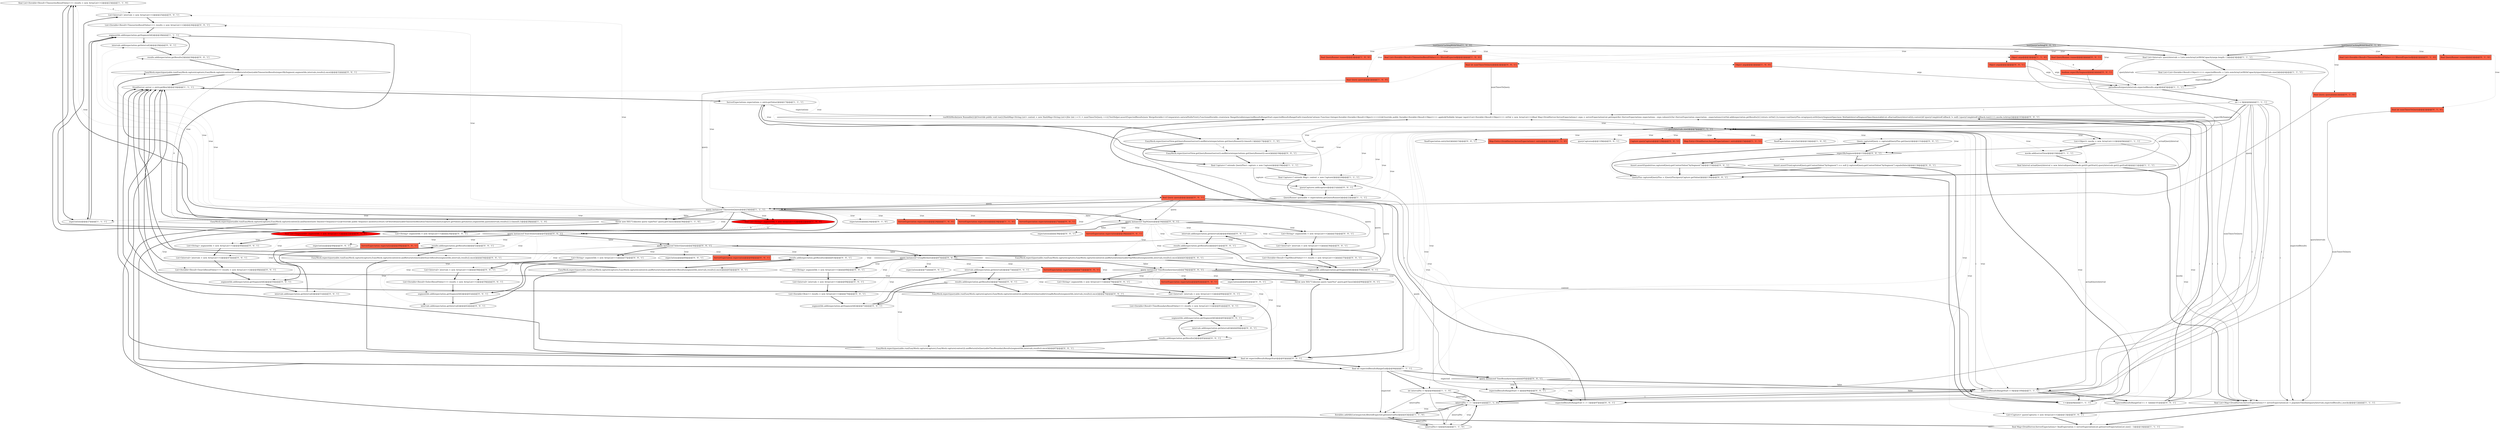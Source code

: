 digraph {
19 [style = filled, label = "final List<Iterable<Result<TimeseriesResultValue>>> results = new ArrayList<>()@@@23@@@['1', '1', '0']", fillcolor = white, shape = ellipse image = "AAA0AAABBB1BBB"];
26 [style = filled, label = "int i = 0@@@6@@@['1', '1', '1']", fillcolor = white, shape = ellipse image = "AAA0AAABBB1BBB"];
91 [style = filled, label = "segmentIds.add(expectation.getSegmentId())@@@83@@@['0', '0', '1']", fillcolor = white, shape = ellipse image = "AAA0AAABBB3BBB"];
45 [style = filled, label = "Map.Entry<DruidServer,ServerExpectations> entry@@@14@@@['0', '1', '0']", fillcolor = tomato, shape = box image = "AAA0AAABBB2BBB"];
39 [style = filled, label = "QueryRunner queryable = expectations.getQueryRunner()@@@22@@@['1', '1', '1']", fillcolor = white, shape = ellipse image = "AAA0AAABBB1BBB"];
74 [style = filled, label = "query instanceof SearchQuery@@@45@@@['0', '0', '1']", fillcolor = white, shape = diamond image = "AAA0AAABBB3BBB"];
104 [style = filled, label = "results.add(expectation.getResults())@@@63@@@['0', '0', '1']", fillcolor = white, shape = ellipse image = "AAA0AAABBB3BBB"];
88 [style = filled, label = "throw new ISE(\"Unknown query type(%s(\",query.getClass())@@@90@@@['0', '0', '1']", fillcolor = white, shape = ellipse image = "AAA0AAABBB3BBB"];
34 [style = filled, label = "DruidServer server = entry.getKey()@@@16@@@['1', '1', '1']", fillcolor = white, shape = ellipse image = "AAA0AAABBB1BBB"];
38 [style = filled, label = "i < queryIntervals.size()@@@7@@@['1', '1', '1']", fillcolor = lightgray, shape = diamond image = "AAA0AAABBB1BBB"];
117 [style = filled, label = "runWithMocks(new Runnable(){@Override public void run(){HashMap<String,List> context = new HashMap<String,List>()for (int i = 0 i < numTimesToQuery ++i){TestHelper.assertExpectedResults(new MergeIterable<>(Comparators.naturalNullsFirst(),FunctionalIterable.create(new RangeIterable(expectedResultsRangeStart,expectedResultsRangeEnd)).transformCat(new Function<Integer,Iterable<Iterable<Result<Object>>>>(){@Override public Iterable<Iterable<Result<Object>>> apply(@Nullable Integer input){List<Iterable<Result<Object>>> retVal = new ArrayList<>()final Map<DruidServer,ServerExpectations> exps = serverExpectationList.get(input)for (ServerExpectations expectations : exps.values()){for (ServerExpectation expectation : expectations){retVal.add(expectation.getResults())}}return retVal}})),runner.run(QueryPlus.wrap(query.withQuerySegmentSpec(new MultipleIntervalSegmentSpec(ImmutableList.of(actualQueryInterval)))),context))if (queryCompletedCallback != null) {queryCompletedCallback.run()}}}},mocks.toArray())@@@103@@@['0', '0', '1']", fillcolor = white, shape = ellipse image = "AAA0AAABBB3BBB"];
53 [style = filled, label = "queryCaptures@@@129@@@['0', '0', '1']", fillcolor = white, shape = ellipse image = "AAA0AAABBB3BBB"];
12 [style = filled, label = "final int expectedResultsRangeEnd@@@94@@@['1', '1', '1']", fillcolor = white, shape = ellipse image = "AAA0AAABBB1BBB"];
78 [style = filled, label = "intervals.add(expectation.getInterval())@@@73@@@['0', '0', '1']", fillcolor = white, shape = ellipse image = "AAA0AAABBB3BBB"];
56 [style = filled, label = "List<Iterable<Result<SelectResultValue>>> results = new ArrayList<>()@@@59@@@['0', '0', '1']", fillcolor = white, shape = ellipse image = "AAA0AAABBB3BBB"];
67 [style = filled, label = "ServerExpectation expectation@@@49@@@['0', '0', '1']", fillcolor = tomato, shape = box image = "AAA0AAABBB3BBB"];
83 [style = filled, label = "List<Capture> queryCaptures = new ArrayList<>()@@@13@@@['0', '0', '1']", fillcolor = white, shape = ellipse image = "AAA0AAABBB3BBB"];
113 [style = filled, label = "testQueryCaching['0', '0', '1']", fillcolor = lightgray, shape = diamond image = "AAA0AAABBB3BBB"];
3 [style = filled, label = "++i@@@8@@@['1', '1', '1']", fillcolor = white, shape = ellipse image = "AAA0AAABBB1BBB"];
16 [style = filled, label = "List<Object> mocks = new ArrayList<>()@@@9@@@['1', '1', '1']", fillcolor = white, shape = ellipse image = "AAA0AAABBB1BBB"];
6 [style = filled, label = "testQueryCachingWithFilter['1', '0', '0']", fillcolor = lightgray, shape = diamond image = "AAA0AAABBB1BBB"];
68 [style = filled, label = "List<Interval> intervals = new ArrayList<>()@@@80@@@['0', '0', '1']", fillcolor = white, shape = ellipse image = "AAA0AAABBB3BBB"];
31 [style = filled, label = "ServerExpectation expectation@@@24@@@['1', '1', '0']", fillcolor = tomato, shape = box image = "AAA0AAABBB1BBB"];
82 [style = filled, label = "query instanceof SelectQuery@@@56@@@['0', '0', '1']", fillcolor = white, shape = diamond image = "AAA0AAABBB3BBB"];
75 [style = filled, label = "results.add(expectation.getResults())@@@52@@@['0', '0', '1']", fillcolor = white, shape = ellipse image = "AAA0AAABBB3BBB"];
107 [style = filled, label = "intervals.add(expectation.getInterval())@@@40@@@['0', '0', '1']", fillcolor = white, shape = ellipse image = "AAA0AAABBB3BBB"];
72 [style = filled, label = "intervals.add(expectation.getInterval())@@@29@@@['0', '0', '1']", fillcolor = white, shape = ellipse image = "AAA0AAABBB3BBB"];
25 [style = filled, label = "Object args@@@2@@@['1', '0', '0']", fillcolor = tomato, shape = box image = "AAA0AAABBB1BBB"];
120 [style = filled, label = "List<Interval> intervals = new ArrayList<>()@@@58@@@['0', '0', '1']", fillcolor = white, shape = ellipse image = "AAA0AAABBB3BBB"];
125 [style = filled, label = "expectations@@@71@@@['0', '0', '1']", fillcolor = white, shape = ellipse image = "AAA0AAABBB3BBB"];
5 [style = filled, label = "final Capture<? extends QueryPlus> capture = new Capture()@@@19@@@['1', '1', '1']", fillcolor = white, shape = ellipse image = "AAA0AAABBB1BBB"];
4 [style = filled, label = "parseResults(queryIntervals,expectedResults,args)@@@5@@@['1', '1', '1']", fillcolor = white, shape = ellipse image = "AAA0AAABBB1BBB"];
81 [style = filled, label = "Query capturedQuery = capturedQueryPlus.getQuery()@@@131@@@['0', '0', '1']", fillcolor = white, shape = ellipse image = "AAA0AAABBB3BBB"];
0 [style = filled, label = "final QueryRunner runner@@@2@@@['1', '0', '0']", fillcolor = tomato, shape = box image = "AAA0AAABBB1BBB"];
118 [style = filled, label = "Capture queryCapture@@@129@@@['0', '0', '1']", fillcolor = tomato, shape = box image = "AAA0AAABBB3BBB"];
127 [style = filled, label = "query instanceof TopNQuery@@@34@@@['0', '0', '1']", fillcolor = white, shape = diamond image = "AAA0AAABBB3BBB"];
86 [style = filled, label = "ServerExpectation expectation@@@82@@@['0', '0', '1']", fillcolor = tomato, shape = box image = "AAA0AAABBB3BBB"];
23 [style = filled, label = "ServerExpectations expectations = entry.getValue()@@@17@@@['1', '1', '1']", fillcolor = white, shape = ellipse image = "AAA0AAABBB1BBB"];
123 [style = filled, label = "expectations@@@60@@@['0', '0', '1']", fillcolor = white, shape = ellipse image = "AAA0AAABBB3BBB"];
98 [style = filled, label = "ServerExpectation expectation@@@27@@@['0', '0', '1']", fillcolor = tomato, shape = box image = "AAA0AAABBB3BBB"];
77 [style = filled, label = "segmentIds.add(expectation.getSegmentId())@@@72@@@['0', '0', '1']", fillcolor = white, shape = ellipse image = "AAA0AAABBB3BBB"];
37 [style = filled, label = "expectedResultsRangeStart = 0@@@100@@@['1', '1', '1']", fillcolor = white, shape = ellipse image = "AAA0AAABBB1BBB"];
122 [style = filled, label = "List<String> segmentIds = new ArrayList<>()@@@79@@@['0', '0', '1']", fillcolor = white, shape = ellipse image = "AAA0AAABBB3BBB"];
46 [style = filled, label = "final List<Iterable<Result<TimeseriesResultValue>>> filteredExpected@@@2@@@['0', '1', '0']", fillcolor = tomato, shape = box image = "AAA0AAABBB2BBB"];
10 [style = filled, label = "final Capture<? extends Map> context = new Capture()@@@20@@@['1', '1', '1']", fillcolor = white, shape = ellipse image = "AAA0AAABBB1BBB"];
7 [style = filled, label = "Map.Entry<DruidServer,ServerExpectations> entry@@@15@@@['1', '1', '1']", fillcolor = tomato, shape = box image = "AAA0AAABBB1BBB"];
54 [style = filled, label = "final QueryRunner runner@@@2@@@['0', '0', '1']", fillcolor = tomato, shape = box image = "AAA0AAABBB3BBB"];
50 [style = filled, label = "expectedResultsRangeEnd = i + 1@@@97@@@['0', '0', '1']", fillcolor = white, shape = ellipse image = "AAA0AAABBB3BBB"];
116 [style = filled, label = "query instanceof TimeBoundaryQuery@@@95@@@['0', '0', '1']", fillcolor = white, shape = diamond image = "AAA0AAABBB3BBB"];
41 [style = filled, label = "testQueryCachingWithFilter['0', '1', '0']", fillcolor = lightgray, shape = diamond image = "AAA0AAABBB2BBB"];
42 [style = filled, label = "final Query query@@@2@@@['0', '1', '0']", fillcolor = tomato, shape = box image = "AAA0AAABBB2BBB"];
63 [style = filled, label = "List<String> segmentIds = new ArrayList<>()@@@24@@@['0', '0', '1']", fillcolor = white, shape = ellipse image = "AAA0AAABBB3BBB"];
70 [style = filled, label = "List<String> segmentIds = new ArrayList<>()@@@35@@@['0', '0', '1']", fillcolor = white, shape = ellipse image = "AAA0AAABBB3BBB"];
119 [style = filled, label = "expectedResultsRangeEnd = i + 1@@@101@@@['0', '0', '1']", fillcolor = white, shape = ellipse image = "AAA0AAABBB3BBB"];
103 [style = filled, label = "segmentIds.add(expectation.getSegmentId())@@@50@@@['0', '0', '1']", fillcolor = white, shape = ellipse image = "AAA0AAABBB3BBB"];
20 [style = filled, label = "int intervalNo = 0@@@40@@@['1', '1', '0']", fillcolor = white, shape = ellipse image = "AAA0AAABBB1BBB"];
126 [style = filled, label = "List<Interval> intervals = new ArrayList<>()@@@69@@@['0', '0', '1']", fillcolor = white, shape = ellipse image = "AAA0AAABBB3BBB"];
2 [style = filled, label = "final List<List<Iterable<Result<Object>>>> expectedResults = Lists.newArrayListWithCapacity(queryIntervals.size())@@@4@@@['1', '1', '1']", fillcolor = white, shape = ellipse image = "AAA0AAABBB1BBB"];
1 [style = filled, label = "finalExpectation.entrySet()@@@14@@@['1', '0', '0']", fillcolor = white, shape = ellipse image = "AAA0AAABBB1BBB"];
101 [style = filled, label = "results.add(expectation.getResults())@@@41@@@['0', '0', '1']", fillcolor = white, shape = ellipse image = "AAA0AAABBB3BBB"];
65 [style = filled, label = "List<Iterable<Result<TimeseriesResultValue>>> results = new ArrayList<>()@@@26@@@['0', '0', '1']", fillcolor = white, shape = ellipse image = "AAA0AAABBB3BBB"];
47 [style = filled, label = "final QueryRunner runner@@@2@@@['0', '1', '0']", fillcolor = tomato, shape = box image = "AAA0AAABBB2BBB"];
11 [style = filled, label = "final Query query@@@2@@@['1', '0', '0']", fillcolor = tomato, shape = box image = "AAA0AAABBB1BBB"];
48 [style = filled, label = "final int numTimesToQuery@@@2@@@['0', '0', '1']", fillcolor = tomato, shape = box image = "AAA0AAABBB3BBB"];
9 [style = filled, label = "final List<Iterable<Result<TimeseriesResultValue>>> filteredExpected@@@2@@@['1', '0', '0']", fillcolor = tomato, shape = box image = "AAA0AAABBB1BBB"];
60 [style = filled, label = "expectations@@@38@@@['0', '0', '1']", fillcolor = white, shape = ellipse image = "AAA0AAABBB3BBB"];
84 [style = filled, label = "expectedResultsRangeStart = i@@@96@@@['0', '0', '1']", fillcolor = white, shape = ellipse image = "AAA0AAABBB3BBB"];
71 [style = filled, label = "final Query query@@@2@@@['0', '0', '1']", fillcolor = tomato, shape = box image = "AAA0AAABBB3BBB"];
62 [style = filled, label = "EasyMock.expect(queryable.run(EasyMock.capture(capture),EasyMock.capture(context))).andReturn(toQueryableTimeBoundaryResults(segmentIds,intervals,results)).once()@@@87@@@['0', '0', '1']", fillcolor = white, shape = ellipse image = "AAA0AAABBB3BBB"];
58 [style = filled, label = "segmentIds.add(expectation.getSegmentId())@@@39@@@['0', '0', '1']", fillcolor = white, shape = ellipse image = "AAA0AAABBB3BBB"];
76 [style = filled, label = "queryCaptures.add(capture)@@@21@@@['0', '0', '1']", fillcolor = white, shape = ellipse image = "AAA0AAABBB3BBB"];
30 [style = filled, label = "intervalNo++@@@42@@@['1', '1', '0']", fillcolor = white, shape = ellipse image = "AAA0AAABBB1BBB"];
40 [style = filled, label = "final List<SegmentId> segmentIds = new ArrayList<>()@@@22@@@['0', '1', '0']", fillcolor = red, shape = ellipse image = "AAA1AAABBB2BBB"];
124 [style = filled, label = "EasyMock.expect(queryable.run(EasyMock.capture(capture),EasyMock.capture(context))).andReturn(toQueryableSelectResults(segmentIds,intervals,results)).once()@@@65@@@['0', '0', '1']", fillcolor = white, shape = ellipse image = "AAA0AAABBB3BBB"];
128 [style = filled, label = "List<Interval> intervals = new ArrayList<>()@@@25@@@['0', '0', '1']", fillcolor = white, shape = ellipse image = "AAA0AAABBB3BBB"];
8 [style = filled, label = "query instanceof TimeseriesQuery@@@23@@@['1', '1', '1']", fillcolor = white, shape = diamond image = "AAA0AAABBB1BBB"];
24 [style = filled, label = "mocks.add(serverView)@@@10@@@['1', '1', '1']", fillcolor = white, shape = ellipse image = "AAA0AAABBB1BBB"];
94 [style = filled, label = "results.add(expectation.getResults())@@@30@@@['0', '0', '1']", fillcolor = white, shape = ellipse image = "AAA0AAABBB3BBB"];
51 [style = filled, label = "segmentIds.add(expectation.getSegmentId())@@@61@@@['0', '0', '1']", fillcolor = white, shape = ellipse image = "AAA0AAABBB3BBB"];
22 [style = filled, label = "intervalNo < i + 1@@@41@@@['1', '1', '0']", fillcolor = white, shape = diamond image = "AAA0AAABBB1BBB"];
57 [style = filled, label = "intervals.add(expectation.getInterval())@@@51@@@['0', '0', '1']", fillcolor = white, shape = ellipse image = "AAA0AAABBB3BBB"];
73 [style = filled, label = "List<String> segmentIds = new ArrayList<>()@@@57@@@['0', '0', '1']", fillcolor = white, shape = ellipse image = "AAA0AAABBB3BBB"];
61 [style = filled, label = "EasyMock.expect(queryable.run(EasyMock.capture(capture),EasyMock.capture(context))).andReturn(toQueryableTimeseriesResults(expectBySegment,segmentIds,intervals,results)).once()@@@32@@@['0', '0', '1']", fillcolor = white, shape = ellipse image = "AAA0AAABBB3BBB"];
108 [style = filled, label = "query instanceof TimeBoundaryQuery@@@78@@@['0', '0', '1']", fillcolor = white, shape = diamond image = "AAA0AAABBB3BBB"];
109 [style = filled, label = "results.add(expectation.getResults())@@@74@@@['0', '0', '1']", fillcolor = white, shape = ellipse image = "AAA0AAABBB3BBB"];
49 [style = filled, label = "List<Interval> intervals = new ArrayList<>()@@@36@@@['0', '0', '1']", fillcolor = white, shape = ellipse image = "AAA0AAABBB3BBB"];
28 [style = filled, label = "Iterables.addAll((List)expected,filteredExpected.get(intervalNo))@@@43@@@['1', '1', '0']", fillcolor = white, shape = ellipse image = "AAA0AAABBB1BBB"];
55 [style = filled, label = "List<Iterable<Result<SearchResultValue>>> results = new ArrayList<>()@@@48@@@['0', '0', '1']", fillcolor = white, shape = ellipse image = "AAA0AAABBB3BBB"];
64 [style = filled, label = "Assert.assertTrue(capturedQuery.getContextValue(\"bySegment\") == null || capturedQuery.getContextValue(\"bySegment\").equals(false))@@@136@@@['0', '0', '1']", fillcolor = white, shape = ellipse image = "AAA0AAABBB3BBB"];
69 [style = filled, label = "Object args@@@2@@@['0', '0', '1']", fillcolor = tomato, shape = box image = "AAA0AAABBB3BBB"];
15 [style = filled, label = "final List<String> segmentIds = new ArrayList<>()@@@22@@@['1', '0', '0']", fillcolor = red, shape = ellipse image = "AAA1AAABBB1BBB"];
96 [style = filled, label = "intervals.add(expectation.getInterval())@@@84@@@['0', '0', '1']", fillcolor = white, shape = ellipse image = "AAA0AAABBB3BBB"];
105 [style = filled, label = "List<Iterable<Row>> results = new ArrayList<>()@@@70@@@['0', '0', '1']", fillcolor = white, shape = ellipse image = "AAA0AAABBB3BBB"];
111 [style = filled, label = "List<String> segmentIds = new ArrayList<>()@@@68@@@['0', '0', '1']", fillcolor = white, shape = ellipse image = "AAA0AAABBB3BBB"];
79 [style = filled, label = "expectBySegment@@@132@@@['0', '0', '1']", fillcolor = white, shape = diamond image = "AAA0AAABBB3BBB"];
21 [style = filled, label = "EasyMock.expect(queryable.run(EasyMock.capture(capture),EasyMock.capture(context))).andAnswer(new IAnswer<Sequence>(){@Override public Sequence answer(){return toFilteredQueryableTimeseriesResults((TimeseriesQuery)capture.getValue().getQuery(),segmentIds,queryIntervals,results)}}).times(0,1)@@@28@@@['1', '1', '0']", fillcolor = white, shape = ellipse image = "AAA0AAABBB1BBB"];
110 [style = filled, label = "query instanceof GroupByQuery@@@67@@@['0', '0', '1']", fillcolor = white, shape = diamond image = "AAA0AAABBB3BBB"];
52 [style = filled, label = "Assert.assertEquals(true,capturedQuery.getContextValue(\"bySegment\"))@@@133@@@['0', '0', '1']", fillcolor = white, shape = ellipse image = "AAA0AAABBB3BBB"];
17 [style = filled, label = "final Map<DruidServer,ServerExpectations> finalExpectation = serverExpectationList.get(serverExpectationList.size() - 1)@@@14@@@['1', '1', '1']", fillcolor = white, shape = ellipse image = "AAA0AAABBB1BBB"];
87 [style = filled, label = "intervals.add(expectation.getInterval())@@@62@@@['0', '0', '1']", fillcolor = white, shape = ellipse image = "AAA0AAABBB3BBB"];
33 [style = filled, label = "throw new ISE(\"Unknown query type(%s(\",query.getClass())@@@36@@@['1', '1', '0']", fillcolor = white, shape = ellipse image = "AAA0AAABBB1BBB"];
100 [style = filled, label = "ServerExpectation expectation@@@71@@@['0', '0', '1']", fillcolor = tomato, shape = box image = "AAA0AAABBB3BBB"];
36 [style = filled, label = "final Interval actualQueryInterval = new Interval(queryIntervals.get(0).getStart(),queryIntervals.get(i).getEnd())@@@11@@@['1', '1', '1']", fillcolor = white, shape = ellipse image = "AAA0AAABBB1BBB"];
80 [style = filled, label = "boolean expectBySegment@@@2@@@['0', '0', '1']", fillcolor = tomato, shape = box image = "AAA0AAABBB3BBB"];
97 [style = filled, label = "finalExpectation.entrySet()@@@15@@@['0', '0', '1']", fillcolor = white, shape = ellipse image = "AAA0AAABBB3BBB"];
66 [style = filled, label = "EasyMock.expect(queryable.run(EasyMock.capture(capture),EasyMock.capture(context))).andReturn(toQueryableGroupByResults(segmentIds,intervals,results)).once()@@@76@@@['0', '0', '1']", fillcolor = white, shape = ellipse image = "AAA0AAABBB3BBB"];
89 [style = filled, label = "expectations@@@82@@@['0', '0', '1']", fillcolor = white, shape = ellipse image = "AAA0AAABBB3BBB"];
27 [style = filled, label = "segmentIds.add(expectation.getSegmentId())@@@28@@@['1', '1', '1']", fillcolor = white, shape = ellipse image = "AAA0AAABBB1BBB"];
59 [style = filled, label = "ServerExpectation expectation@@@60@@@['0', '0', '1']", fillcolor = tomato, shape = box image = "AAA0AAABBB3BBB"];
99 [style = filled, label = "ServerExpectation expectation@@@38@@@['0', '0', '1']", fillcolor = tomato, shape = box image = "AAA0AAABBB3BBB"];
85 [style = filled, label = "List<Interval> intervals = new ArrayList<>()@@@47@@@['0', '0', '1']", fillcolor = white, shape = ellipse image = "AAA0AAABBB3BBB"];
115 [style = filled, label = "EasyMock.expect(queryable.run(EasyMock.capture(capture),EasyMock.capture(context))).andReturn(toQueryableSearchResults(segmentIds,intervals,results)).once()@@@54@@@['0', '0', '1']", fillcolor = white, shape = ellipse image = "AAA0AAABBB3BBB"];
43 [style = filled, label = "expectations@@@24@@@['0', '1', '0']", fillcolor = white, shape = ellipse image = "AAA0AAABBB2BBB"];
114 [style = filled, label = "EasyMock.expect(serverView.getQueryRunner(server)).andReturn(expectations.getQueryRunner()).once()@@@18@@@['0', '0', '1']", fillcolor = white, shape = ellipse image = "AAA0AAABBB3BBB"];
121 [style = filled, label = "QueryPlus capturedQueryPlus = (QueryPlus)queryCapture.getValue()@@@130@@@['0', '0', '1']", fillcolor = white, shape = ellipse image = "AAA0AAABBB3BBB"];
106 [style = filled, label = "List<Iterable<Result<TimeBoundaryResultValue>>> results = new ArrayList<>()@@@81@@@['0', '0', '1']", fillcolor = white, shape = ellipse image = "AAA0AAABBB3BBB"];
32 [style = filled, label = "Object args@@@2@@@['1', '1', '0']", fillcolor = tomato, shape = box image = "AAA0AAABBB1BBB"];
44 [style = filled, label = "final int numTimesToQuery@@@2@@@['0', '1', '0']", fillcolor = tomato, shape = box image = "AAA0AAABBB2BBB"];
93 [style = filled, label = "List<String> segmentIds = new ArrayList<>()@@@46@@@['0', '0', '1']", fillcolor = white, shape = ellipse image = "AAA0AAABBB3BBB"];
13 [style = filled, label = "expectations@@@27@@@['1', '1', '1']", fillcolor = white, shape = ellipse image = "AAA0AAABBB1BBB"];
29 [style = filled, label = "EasyMock.expect(serverView.getQueryRunner(server)).andReturn(expectations.getQueryRunner()).times(0,1)@@@17@@@['1', '1', '0']", fillcolor = white, shape = ellipse image = "AAA0AAABBB1BBB"];
18 [style = filled, label = "ServerExpectation expectation@@@24@@@['1', '0', '0']", fillcolor = tomato, shape = box image = "AAA0AAABBB1BBB"];
14 [style = filled, label = "final List<Interval> queryIntervals = Lists.newArrayListWithCapacity(args.length / 2)@@@3@@@['1', '1', '1']", fillcolor = white, shape = ellipse image = "AAA0AAABBB1BBB"];
112 [style = filled, label = "final int expectedResultsRangeStart@@@93@@@['0', '0', '1']", fillcolor = white, shape = ellipse image = "AAA0AAABBB3BBB"];
92 [style = filled, label = "EasyMock.expect(queryable.run(EasyMock.capture(capture),EasyMock.capture(context))).andReturn(toQueryableTopNResults(segmentIds,intervals,results)).once()@@@43@@@['0', '0', '1']", fillcolor = white, shape = ellipse image = "AAA0AAABBB3BBB"];
95 [style = filled, label = "results.add(expectation.getResults())@@@85@@@['0', '0', '1']", fillcolor = white, shape = ellipse image = "AAA0AAABBB3BBB"];
90 [style = filled, label = "List<Iterable<Result<TopNResultValue>>> results = new ArrayList<>()@@@37@@@['0', '0', '1']", fillcolor = white, shape = ellipse image = "AAA0AAABBB3BBB"];
102 [style = filled, label = "expectations@@@49@@@['0', '0', '1']", fillcolor = white, shape = ellipse image = "AAA0AAABBB3BBB"];
35 [style = filled, label = "final List<Map<DruidServer,ServerExpectations>> serverExpectationList = populateTimeline(queryIntervals,expectedResults,i,mocks)@@@12@@@['1', '1', '1']", fillcolor = white, shape = ellipse image = "AAA0AAABBB1BBB"];
38->117 [style = dotted, label="true"];
27->13 [style = bold, label=""];
55->103 [style = bold, label=""];
38->81 [style = dotted, label="true"];
127->99 [style = dotted, label="true"];
29->5 [style = bold, label=""];
2->4 [style = solid, label="expectedResults"];
26->117 [style = solid, label="i"];
119->117 [style = bold, label=""];
8->127 [style = dotted, label="false"];
61->112 [style = bold, label=""];
64->3 [style = bold, label=""];
94->61 [style = bold, label=""];
26->119 [style = solid, label="i"];
74->82 [style = bold, label=""];
22->37 [style = bold, label=""];
16->35 [style = solid, label="mocks"];
101->58 [style = bold, label=""];
91->96 [style = bold, label=""];
38->34 [style = dotted, label="true"];
110->105 [style = dotted, label="true"];
8->63 [style = bold, label=""];
38->39 [style = dotted, label="true"];
63->128 [style = bold, label=""];
84->50 [style = bold, label=""];
6->32 [style = dotted, label="true"];
117->121 [style = bold, label=""];
20->28 [style = solid, label="intervalNo"];
111->126 [style = bold, label=""];
71->108 [style = solid, label="query"];
3->38 [style = bold, label=""];
127->70 [style = bold, label=""];
127->70 [style = dotted, label="true"];
15->40 [style = dashed, label="0"];
8->40 [style = bold, label=""];
110->126 [style = dotted, label="true"];
10->37 [style = solid, label="context"];
42->8 [style = solid, label="query"];
117->50 [style = solid, label="i"];
127->101 [style = dotted, label="true"];
71->116 [style = solid, label="query"];
108->89 [style = dotted, label="true"];
37->3 [style = bold, label=""];
82->110 [style = dotted, label="false"];
127->74 [style = dotted, label="false"];
107->101 [style = bold, label=""];
23->29 [style = bold, label=""];
94->27 [style = bold, label=""];
10->76 [style = bold, label=""];
72->94 [style = bold, label=""];
8->61 [style = dotted, label="true"];
23->117 [style = solid, label="expectations"];
32->80 [style = dashed, label="0"];
38->16 [style = dotted, label="true"];
103->57 [style = bold, label=""];
108->88 [style = dotted, label="false"];
36->37 [style = solid, label="actualQueryInterval"];
79->52 [style = dotted, label="true"];
108->62 [style = dotted, label="true"];
10->39 [style = bold, label=""];
62->112 [style = bold, label=""];
38->7 [style = dotted, label="true"];
110->108 [style = dotted, label="false"];
14->35 [style = solid, label="queryIntervals"];
36->117 [style = solid, label="actualQueryInterval"];
113->14 [style = bold, label=""];
75->115 [style = bold, label=""];
81->79 [style = bold, label=""];
38->8 [style = dotted, label="true"];
115->34 [style = bold, label=""];
113->71 [style = dotted, label="true"];
41->42 [style = dotted, label="true"];
127->74 [style = bold, label=""];
6->0 [style = dotted, label="true"];
6->11 [style = dotted, label="true"];
74->82 [style = dotted, label="false"];
87->104 [style = bold, label=""];
26->38 [style = solid, label="i"];
38->5 [style = dotted, label="true"];
8->65 [style = dotted, label="true"];
8->33 [style = dotted, label="false"];
127->107 [style = dotted, label="true"];
20->30 [style = solid, label="intervalNo"];
26->22 [style = solid, label="i"];
117->38 [style = solid, label="i"];
8->31 [style = dotted, label="true"];
68->106 [style = bold, label=""];
74->57 [style = dotted, label="true"];
38->79 [style = dotted, label="true"];
38->118 [style = dotted, label="true"];
5->10 [style = bold, label=""];
30->28 [style = solid, label="intervalNo"];
83->17 [style = bold, label=""];
88->34 [style = bold, label=""];
38->12 [style = dotted, label="true"];
108->96 [style = dotted, label="true"];
69->4 [style = solid, label="args"];
28->30 [style = bold, label=""];
41->46 [style = dotted, label="true"];
108->86 [style = dotted, label="true"];
8->98 [style = dotted, label="true"];
108->68 [style = dotted, label="true"];
37->38 [style = solid, label="i"];
38->20 [style = dotted, label="true"];
39->8 [style = bold, label=""];
82->56 [style = dotted, label="true"];
44->37 [style = solid, label="numTimesToQuery"];
104->124 [style = bold, label=""];
128->65 [style = bold, label=""];
26->37 [style = solid, label="i"];
8->40 [style = dotted, label="true"];
113->54 [style = dotted, label="true"];
38->116 [style = dotted, label="true"];
38->97 [style = dotted, label="true"];
85->55 [style = bold, label=""];
2->4 [style = bold, label=""];
32->4 [style = solid, label="args"];
77->78 [style = bold, label=""];
71->82 [style = solid, label="query"];
38->112 [style = dotted, label="true"];
110->77 [style = dotted, label="true"];
38->1 [style = dotted, label="true"];
56->51 [style = bold, label=""];
66->34 [style = bold, label=""];
75->103 [style = bold, label=""];
52->121 [style = bold, label=""];
38->24 [style = dotted, label="true"];
17->34 [style = bold, label=""];
38->76 [style = dotted, label="true"];
65->27 [style = bold, label=""];
71->8 [style = solid, label="query"];
121->81 [style = bold, label=""];
79->52 [style = bold, label=""];
8->43 [style = dotted, label="true"];
19->13 [style = bold, label=""];
82->59 [style = dotted, label="true"];
113->69 [style = dotted, label="true"];
29->114 [style = dashed, label="0"];
26->50 [style = solid, label="i"];
93->85 [style = bold, label=""];
95->91 [style = bold, label=""];
116->119 [style = dotted, label="false"];
38->23 [style = dotted, label="true"];
21->61 [style = dashed, label="0"];
6->25 [style = dotted, label="true"];
35->17 [style = bold, label=""];
37->119 [style = bold, label=""];
8->18 [style = dotted, label="true"];
116->84 [style = bold, label=""];
74->93 [style = dotted, label="true"];
113->80 [style = dotted, label="true"];
116->37 [style = bold, label=""];
36->35 [style = bold, label=""];
114->5 [style = bold, label=""];
26->84 [style = solid, label="i"];
20->22 [style = solid, label="intervalNo"];
10->117 [style = solid, label="context"];
82->124 [style = dotted, label="true"];
8->19 [style = dotted, label="true"];
101->92 [style = bold, label=""];
64->121 [style = bold, label=""];
8->128 [style = dotted, label="true"];
38->37 [style = dotted, label="true"];
8->33 [style = bold, label=""];
35->83 [style = bold, label=""];
38->10 [style = dotted, label="true"];
74->75 [style = dotted, label="true"];
25->4 [style = solid, label="args"];
8->15 [style = bold, label=""];
82->110 [style = bold, label=""];
8->21 [style = dotted, label="true"];
8->94 [style = dotted, label="true"];
92->34 [style = bold, label=""];
116->50 [style = dotted, label="true"];
16->24 [style = bold, label=""];
124->34 [style = bold, label=""];
73->120 [style = bold, label=""];
116->37 [style = dotted, label="false"];
21->34 [style = bold, label=""];
38->16 [style = bold, label=""];
104->51 [style = bold, label=""];
109->66 [style = bold, label=""];
95->62 [style = bold, label=""];
12->20 [style = bold, label=""];
40->19 [style = bold, label=""];
88->112 [style = bold, label=""];
112->12 [style = bold, label=""];
38->22 [style = dotted, label="true"];
8->15 [style = dotted, label="true"];
22->28 [style = bold, label=""];
33->12 [style = bold, label=""];
48->117 [style = solid, label="numTimesToQuery"];
15->19 [style = bold, label=""];
74->93 [style = bold, label=""];
122->68 [style = bold, label=""];
110->100 [style = dotted, label="true"];
21->12 [style = bold, label=""];
116->84 [style = dotted, label="true"];
12->28 [style = solid, label="expected"];
108->106 [style = dotted, label="true"];
113->48 [style = dotted, label="true"];
61->34 [style = bold, label=""];
38->83 [style = dotted, label="true"];
71->127 [style = solid, label="query"];
5->76 [style = solid, label="capture"];
13->27 [style = bold, label=""];
8->63 [style = dotted, label="true"];
6->9 [style = dotted, label="true"];
127->92 [style = dotted, label="true"];
90->58 [style = bold, label=""];
49->90 [style = bold, label=""];
26->35 [style = solid, label="i"];
108->95 [style = dotted, label="true"];
14->4 [style = solid, label="queryIntervals"];
117->84 [style = solid, label="i"];
76->39 [style = bold, label=""];
126->105 [style = bold, label=""];
41->47 [style = dotted, label="true"];
62->34 [style = bold, label=""];
41->32 [style = dotted, label="true"];
74->102 [style = dotted, label="true"];
34->23 [style = bold, label=""];
14->2 [style = bold, label=""];
115->112 [style = bold, label=""];
8->13 [style = dotted, label="true"];
38->45 [style = dotted, label="true"];
27->21 [style = bold, label=""];
82->73 [style = dotted, label="true"];
74->67 [style = dotted, label="true"];
41->44 [style = dotted, label="true"];
92->112 [style = bold, label=""];
38->36 [style = dotted, label="true"];
8->72 [style = dotted, label="true"];
41->14 [style = bold, label=""];
82->51 [style = dotted, label="true"];
70->49 [style = bold, label=""];
120->56 [style = bold, label=""];
109->77 [style = bold, label=""];
127->49 [style = dotted, label="true"];
66->112 [style = bold, label=""];
108->91 [style = dotted, label="true"];
37->35 [style = solid, label="i"];
110->109 [style = dotted, label="true"];
96->95 [style = bold, label=""];
30->22 [style = bold, label=""];
8->127 [style = bold, label=""];
74->115 [style = dotted, label="true"];
110->125 [style = dotted, label="true"];
74->85 [style = dotted, label="true"];
105->77 [style = bold, label=""];
108->122 [style = bold, label=""];
4->26 [style = bold, label=""];
108->88 [style = bold, label=""];
22->28 [style = dotted, label="true"];
82->123 [style = dotted, label="true"];
82->104 [style = dotted, label="true"];
110->111 [style = dotted, label="true"];
15->63 [style = dashed, label="0"];
27->72 [style = bold, label=""];
80->79 [style = solid, label="expectBySegment"];
74->55 [style = dotted, label="true"];
57->75 [style = bold, label=""];
108->122 [style = dotted, label="true"];
2->35 [style = solid, label="expectedResults"];
12->37 [style = solid, label="expected"];
124->112 [style = bold, label=""];
110->111 [style = bold, label=""];
38->121 [style = dotted, label="true"];
38->114 [style = dotted, label="true"];
74->103 [style = dotted, label="true"];
82->120 [style = dotted, label="true"];
20->22 [style = bold, label=""];
11->8 [style = solid, label="query"];
6->14 [style = bold, label=""];
26->38 [style = bold, label=""];
110->78 [style = dotted, label="true"];
24->36 [style = bold, label=""];
38->3 [style = dotted, label="true"];
37->22 [style = solid, label="i"];
50->117 [style = bold, label=""];
127->90 [style = dotted, label="true"];
79->64 [style = bold, label=""];
58->107 [style = bold, label=""];
38->53 [style = dotted, label="true"];
38->35 [style = dotted, label="true"];
32->37 [style = solid, label="numTimesToQuery"];
127->60 [style = dotted, label="true"];
78->109 [style = bold, label=""];
38->17 [style = dotted, label="true"];
117->119 [style = solid, label="i"];
12->116 [style = bold, label=""];
30->22 [style = solid, label="intervalNo"];
106->91 [style = bold, label=""];
19->128 [style = dashed, label="0"];
52->3 [style = bold, label=""];
82->87 [style = dotted, label="true"];
117->35 [style = solid, label="i"];
110->66 [style = dotted, label="true"];
38->29 [style = dotted, label="true"];
8->27 [style = dotted, label="true"];
22->30 [style = dotted, label="true"];
33->34 [style = bold, label=""];
79->64 [style = dotted, label="false"];
71->74 [style = solid, label="query"];
71->110 [style = solid, label="query"];
23->114 [style = bold, label=""];
51->87 [style = bold, label=""];
82->73 [style = bold, label=""];
110->108 [style = bold, label=""];
127->58 [style = dotted, label="true"];
}

